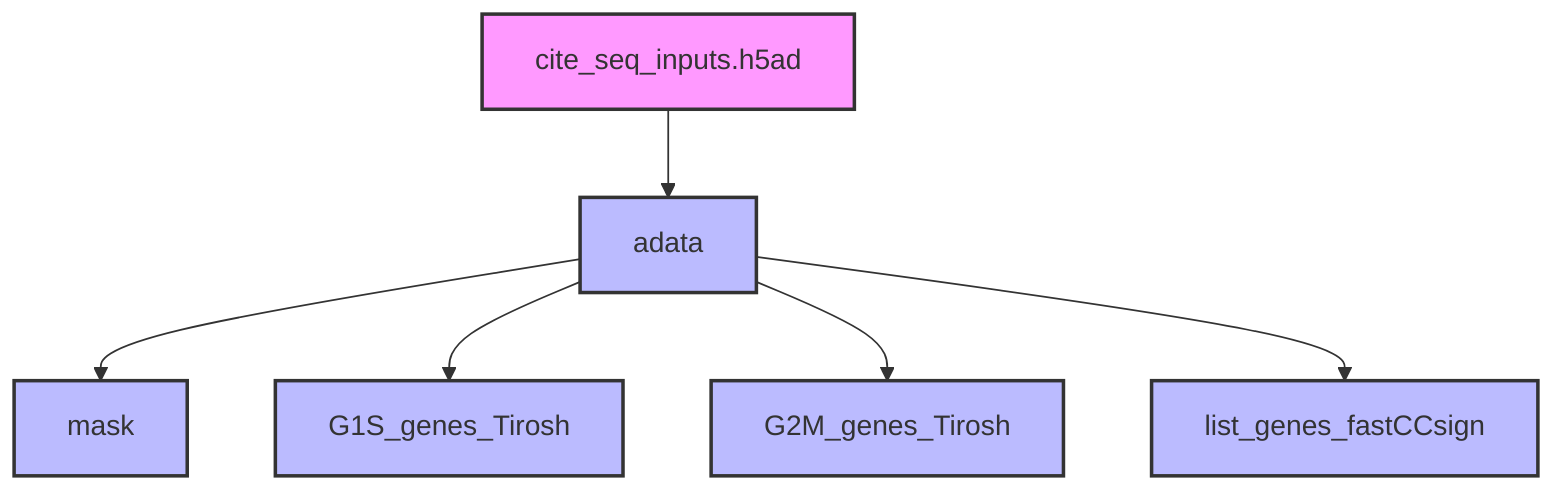 graph TD;
    ds1["cite_seq_inputs.h5ad"]:::dataSource
    %% cite_seq_inputs.h5ad node represents the source of single-cell RNA sequence data

    adata["adata"]:::dataVariable
    %% adata node represents the main AnnData object containing single-cell transcriptomic data

    mask["mask"]:::dataVariable
    %% mask node represents a boolean mask for filtering data

    G1S_genes_Tirosh["G1S_genes_Tirosh"]:::dataVariable
    %% G1S_genes_Tirosh node represents genes associated with the G1/S phase of the cell cycle

    G2M_genes_Tirosh["G2M_genes_Tirosh"]:::dataVariable
    %% G2M_genes_Tirosh node represents genes associated with the G2/M phase of the cell cycle

    list_genes_fastCCsign["list_genes_fastCCsign"]:::dataVariable
    %% list_genes_fastCCsign node represents fast cell cycle signature genes

    ds1 --> adata
    %% Data from cite_seq_inputs.h5ad is loaded into adata

    adata --> mask
    %% adata is processed to create mask

    adata --> G1S_genes_Tirosh
    %% Genes related to G1/S phase are extracted from adata

    adata --> G2M_genes_Tirosh
    %% Genes related to G2/M phase are extracted from adata

    adata --> list_genes_fastCCsign
    %% Fast cell cycle signature genes are extracted from adata

    classDef dataSource fill:#f9f,stroke:#333,stroke-width:2px;
    classDef dataVariable fill:#bbf,stroke:#333,stroke-width:2px;